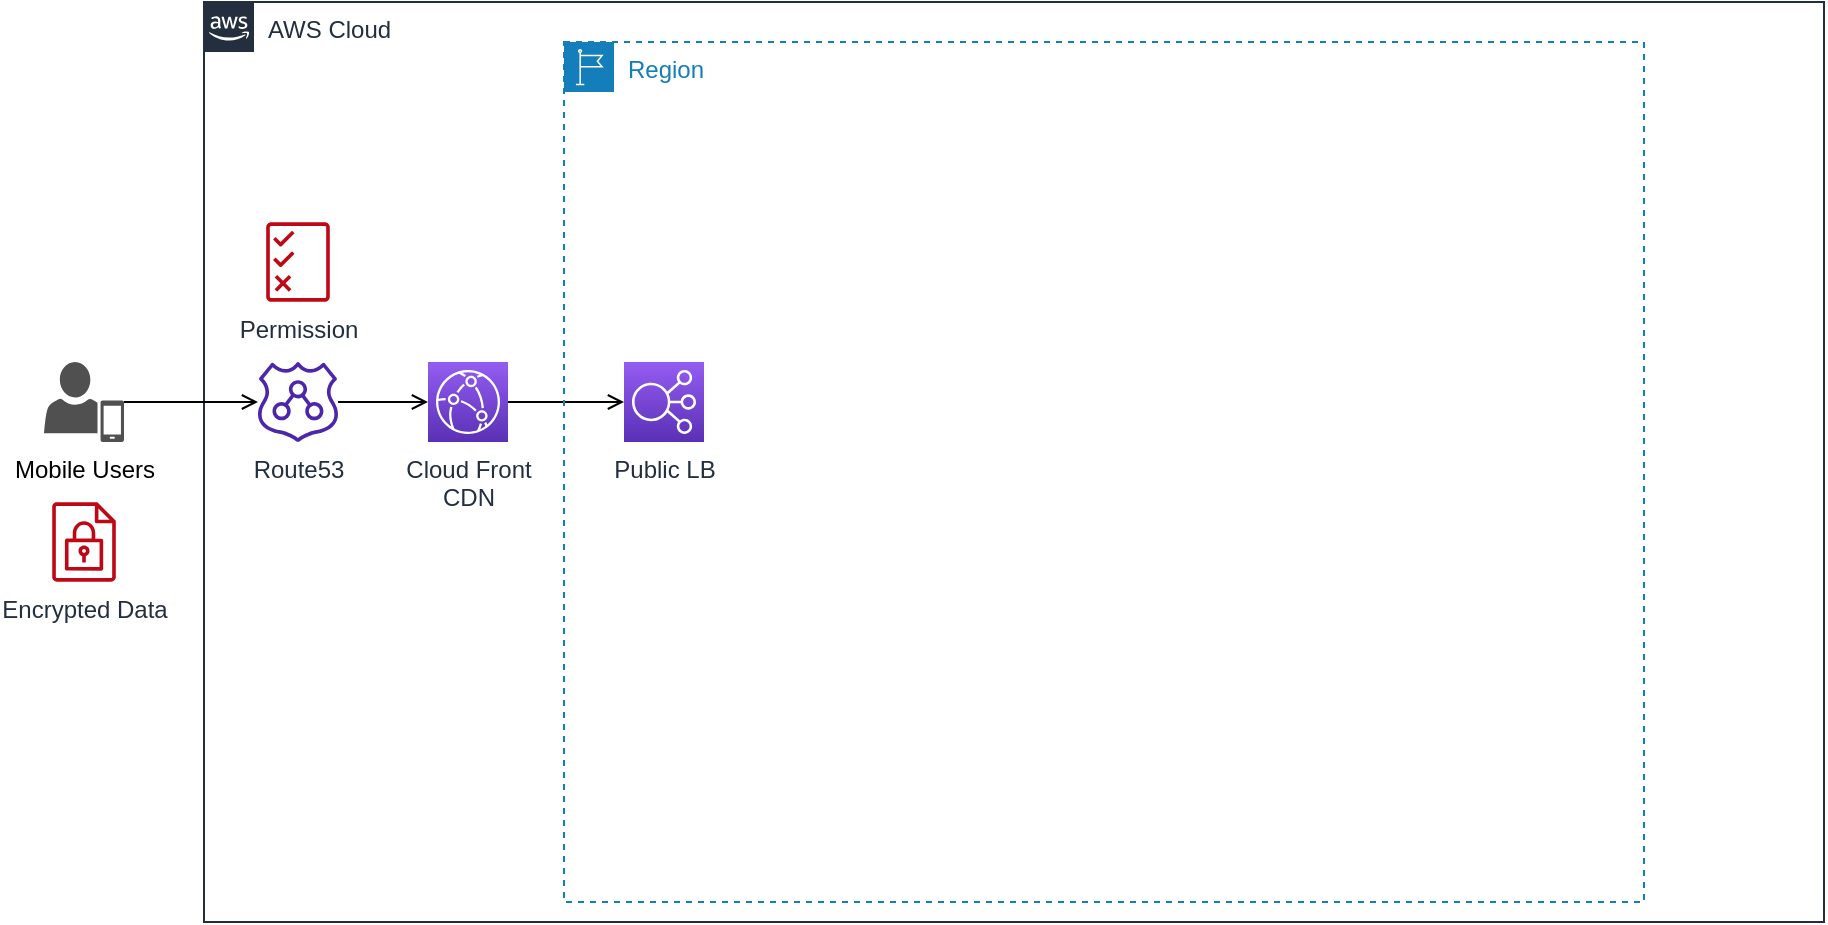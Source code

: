 <mxfile version="20.6.0" type="github">
  <diagram id="iaAQiAWIPeeJdh17TBl3" name="第 1 页">
    <mxGraphModel dx="2036" dy="642" grid="1" gridSize="10" guides="1" tooltips="1" connect="1" arrows="1" fold="1" page="1" pageScale="1" pageWidth="827" pageHeight="1169" math="0" shadow="0">
      <root>
        <mxCell id="0" />
        <mxCell id="1" parent="0" />
        <mxCell id="MEXTcm3aqpzI307UwJNp-1" value="AWS Cloud" style="points=[[0,0],[0.25,0],[0.5,0],[0.75,0],[1,0],[1,0.25],[1,0.5],[1,0.75],[1,1],[0.75,1],[0.5,1],[0.25,1],[0,1],[0,0.75],[0,0.5],[0,0.25]];outlineConnect=0;gradientColor=none;html=1;whiteSpace=wrap;fontSize=12;fontStyle=0;container=1;pointerEvents=0;collapsible=0;recursiveResize=0;shape=mxgraph.aws4.group;grIcon=mxgraph.aws4.group_aws_cloud_alt;strokeColor=#232F3E;fillColor=none;verticalAlign=top;align=left;spacingLeft=30;fontColor=#232F3E;dashed=0;" vertex="1" parent="1">
          <mxGeometry y="160" width="810" height="460" as="geometry" />
        </mxCell>
        <mxCell id="MEXTcm3aqpzI307UwJNp-13" value="" style="edgeStyle=orthogonalEdgeStyle;rounded=1;orthogonalLoop=1;jettySize=auto;html=1;strokeColor=#000000;strokeWidth=1;endArrow=open;endFill=0;targetPerimeterSpacing=0;" edge="1" parent="MEXTcm3aqpzI307UwJNp-1" source="MEXTcm3aqpzI307UwJNp-2" target="MEXTcm3aqpzI307UwJNp-3">
          <mxGeometry relative="1" as="geometry" />
        </mxCell>
        <mxCell id="MEXTcm3aqpzI307UwJNp-2" value="Route53" style="sketch=0;outlineConnect=0;fontColor=#232F3E;gradientColor=none;fillColor=#4D27AA;strokeColor=none;dashed=0;verticalLabelPosition=bottom;verticalAlign=top;align=center;html=1;fontSize=12;fontStyle=0;aspect=fixed;pointerEvents=1;shape=mxgraph.aws4.route_53_resolver;" vertex="1" parent="MEXTcm3aqpzI307UwJNp-1">
          <mxGeometry x="27" y="180" width="40" height="40" as="geometry" />
        </mxCell>
        <mxCell id="MEXTcm3aqpzI307UwJNp-14" value="" style="edgeStyle=orthogonalEdgeStyle;rounded=1;orthogonalLoop=1;jettySize=auto;html=1;strokeColor=#000000;strokeWidth=1;endArrow=open;endFill=0;targetPerimeterSpacing=0;" edge="1" parent="MEXTcm3aqpzI307UwJNp-1" source="MEXTcm3aqpzI307UwJNp-3" target="MEXTcm3aqpzI307UwJNp-4">
          <mxGeometry relative="1" as="geometry" />
        </mxCell>
        <mxCell id="MEXTcm3aqpzI307UwJNp-3" value="Cloud Front&lt;br&gt;CDN" style="sketch=0;points=[[0,0,0],[0.25,0,0],[0.5,0,0],[0.75,0,0],[1,0,0],[0,1,0],[0.25,1,0],[0.5,1,0],[0.75,1,0],[1,1,0],[0,0.25,0],[0,0.5,0],[0,0.75,0],[1,0.25,0],[1,0.5,0],[1,0.75,0]];outlineConnect=0;fontColor=#232F3E;gradientColor=#945DF2;gradientDirection=north;fillColor=#5A30B5;strokeColor=#ffffff;dashed=0;verticalLabelPosition=bottom;verticalAlign=top;align=center;html=1;fontSize=12;fontStyle=0;aspect=fixed;shape=mxgraph.aws4.resourceIcon;resIcon=mxgraph.aws4.cloudfront;" vertex="1" parent="MEXTcm3aqpzI307UwJNp-1">
          <mxGeometry x="112" y="180" width="40" height="40" as="geometry" />
        </mxCell>
        <mxCell id="MEXTcm3aqpzI307UwJNp-7" value="Region" style="points=[[0,0],[0.25,0],[0.5,0],[0.75,0],[1,0],[1,0.25],[1,0.5],[1,0.75],[1,1],[0.75,1],[0.5,1],[0.25,1],[0,1],[0,0.75],[0,0.5],[0,0.25]];outlineConnect=0;gradientColor=none;html=1;whiteSpace=wrap;fontSize=12;fontStyle=0;container=1;pointerEvents=0;collapsible=0;recursiveResize=0;shape=mxgraph.aws4.group;grIcon=mxgraph.aws4.group_region;strokeColor=#147EBA;fillColor=none;verticalAlign=top;align=left;spacingLeft=30;fontColor=#147EBA;dashed=1;" vertex="1" parent="MEXTcm3aqpzI307UwJNp-1">
          <mxGeometry x="180" y="20" width="540" height="430" as="geometry" />
        </mxCell>
        <mxCell id="MEXTcm3aqpzI307UwJNp-4" value="Public LB" style="sketch=0;points=[[0,0,0],[0.25,0,0],[0.5,0,0],[0.75,0,0],[1,0,0],[0,1,0],[0.25,1,0],[0.5,1,0],[0.75,1,0],[1,1,0],[0,0.25,0],[0,0.5,0],[0,0.75,0],[1,0.25,0],[1,0.5,0],[1,0.75,0]];outlineConnect=0;fontColor=#232F3E;gradientColor=#945DF2;gradientDirection=north;fillColor=#5A30B5;strokeColor=#ffffff;dashed=0;verticalLabelPosition=bottom;verticalAlign=top;align=center;html=1;fontSize=12;fontStyle=0;aspect=fixed;shape=mxgraph.aws4.resourceIcon;resIcon=mxgraph.aws4.elastic_load_balancing;" vertex="1" parent="MEXTcm3aqpzI307UwJNp-7">
          <mxGeometry x="30" y="160" width="40" height="40" as="geometry" />
        </mxCell>
        <mxCell id="MEXTcm3aqpzI307UwJNp-21" value="Permission" style="sketch=0;outlineConnect=0;fontColor=#232F3E;gradientColor=none;fillColor=#BF0816;strokeColor=none;dashed=0;verticalLabelPosition=bottom;verticalAlign=top;align=center;html=1;fontSize=12;fontStyle=0;aspect=fixed;pointerEvents=1;shape=mxgraph.aws4.permissions;" vertex="1" parent="MEXTcm3aqpzI307UwJNp-1">
          <mxGeometry x="31.1" y="110" width="31.8" height="40" as="geometry" />
        </mxCell>
        <mxCell id="MEXTcm3aqpzI307UwJNp-19" value="" style="edgeStyle=orthogonalEdgeStyle;rounded=1;orthogonalLoop=1;jettySize=auto;html=1;strokeColor=#000000;strokeWidth=1;endArrow=open;endFill=0;targetPerimeterSpacing=0;" edge="1" parent="1" source="MEXTcm3aqpzI307UwJNp-6" target="MEXTcm3aqpzI307UwJNp-2">
          <mxGeometry relative="1" as="geometry" />
        </mxCell>
        <mxCell id="MEXTcm3aqpzI307UwJNp-6" value="Mobile Users" style="sketch=0;pointerEvents=1;shadow=0;dashed=0;html=1;strokeColor=none;fillColor=#505050;labelPosition=center;verticalLabelPosition=bottom;verticalAlign=top;outlineConnect=0;align=center;shape=mxgraph.office.users.mobile_user;" vertex="1" parent="1">
          <mxGeometry x="-80" y="340" width="40" height="40" as="geometry" />
        </mxCell>
        <mxCell id="MEXTcm3aqpzI307UwJNp-9" value="Encrypted Data" style="sketch=0;outlineConnect=0;fontColor=#232F3E;gradientColor=none;fillColor=#BF0816;strokeColor=none;dashed=0;verticalLabelPosition=bottom;verticalAlign=top;align=center;html=1;fontSize=12;fontStyle=0;aspect=fixed;pointerEvents=1;shape=mxgraph.aws4.encrypted_data;" vertex="1" parent="1">
          <mxGeometry x="-75.89" y="410" width="31.79" height="40" as="geometry" />
        </mxCell>
      </root>
    </mxGraphModel>
  </diagram>
</mxfile>
